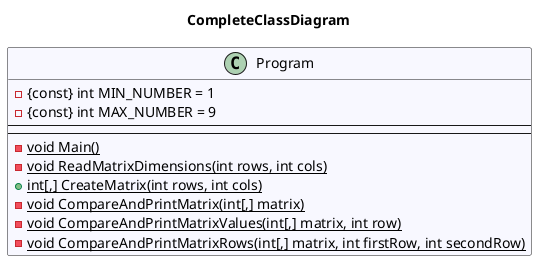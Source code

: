 @startuml CompleteClassDiagram
title CompleteClassDiagram
 class Program #GhostWhite {
- {const} int MIN_NUMBER = 1
- {const} int MAX_NUMBER = 9
---
---
- {static} void Main()
- {static} void ReadMatrixDimensions(int rows, int cols)
+ {static} int[,] CreateMatrix(int rows, int cols)
- {static} void CompareAndPrintMatrix(int[,] matrix)
- {static} void CompareAndPrintMatrixValues(int[,] matrix, int row)
- {static} void CompareAndPrintMatrixRows(int[,] matrix, int firstRow, int secondRow)
}
@enduml
